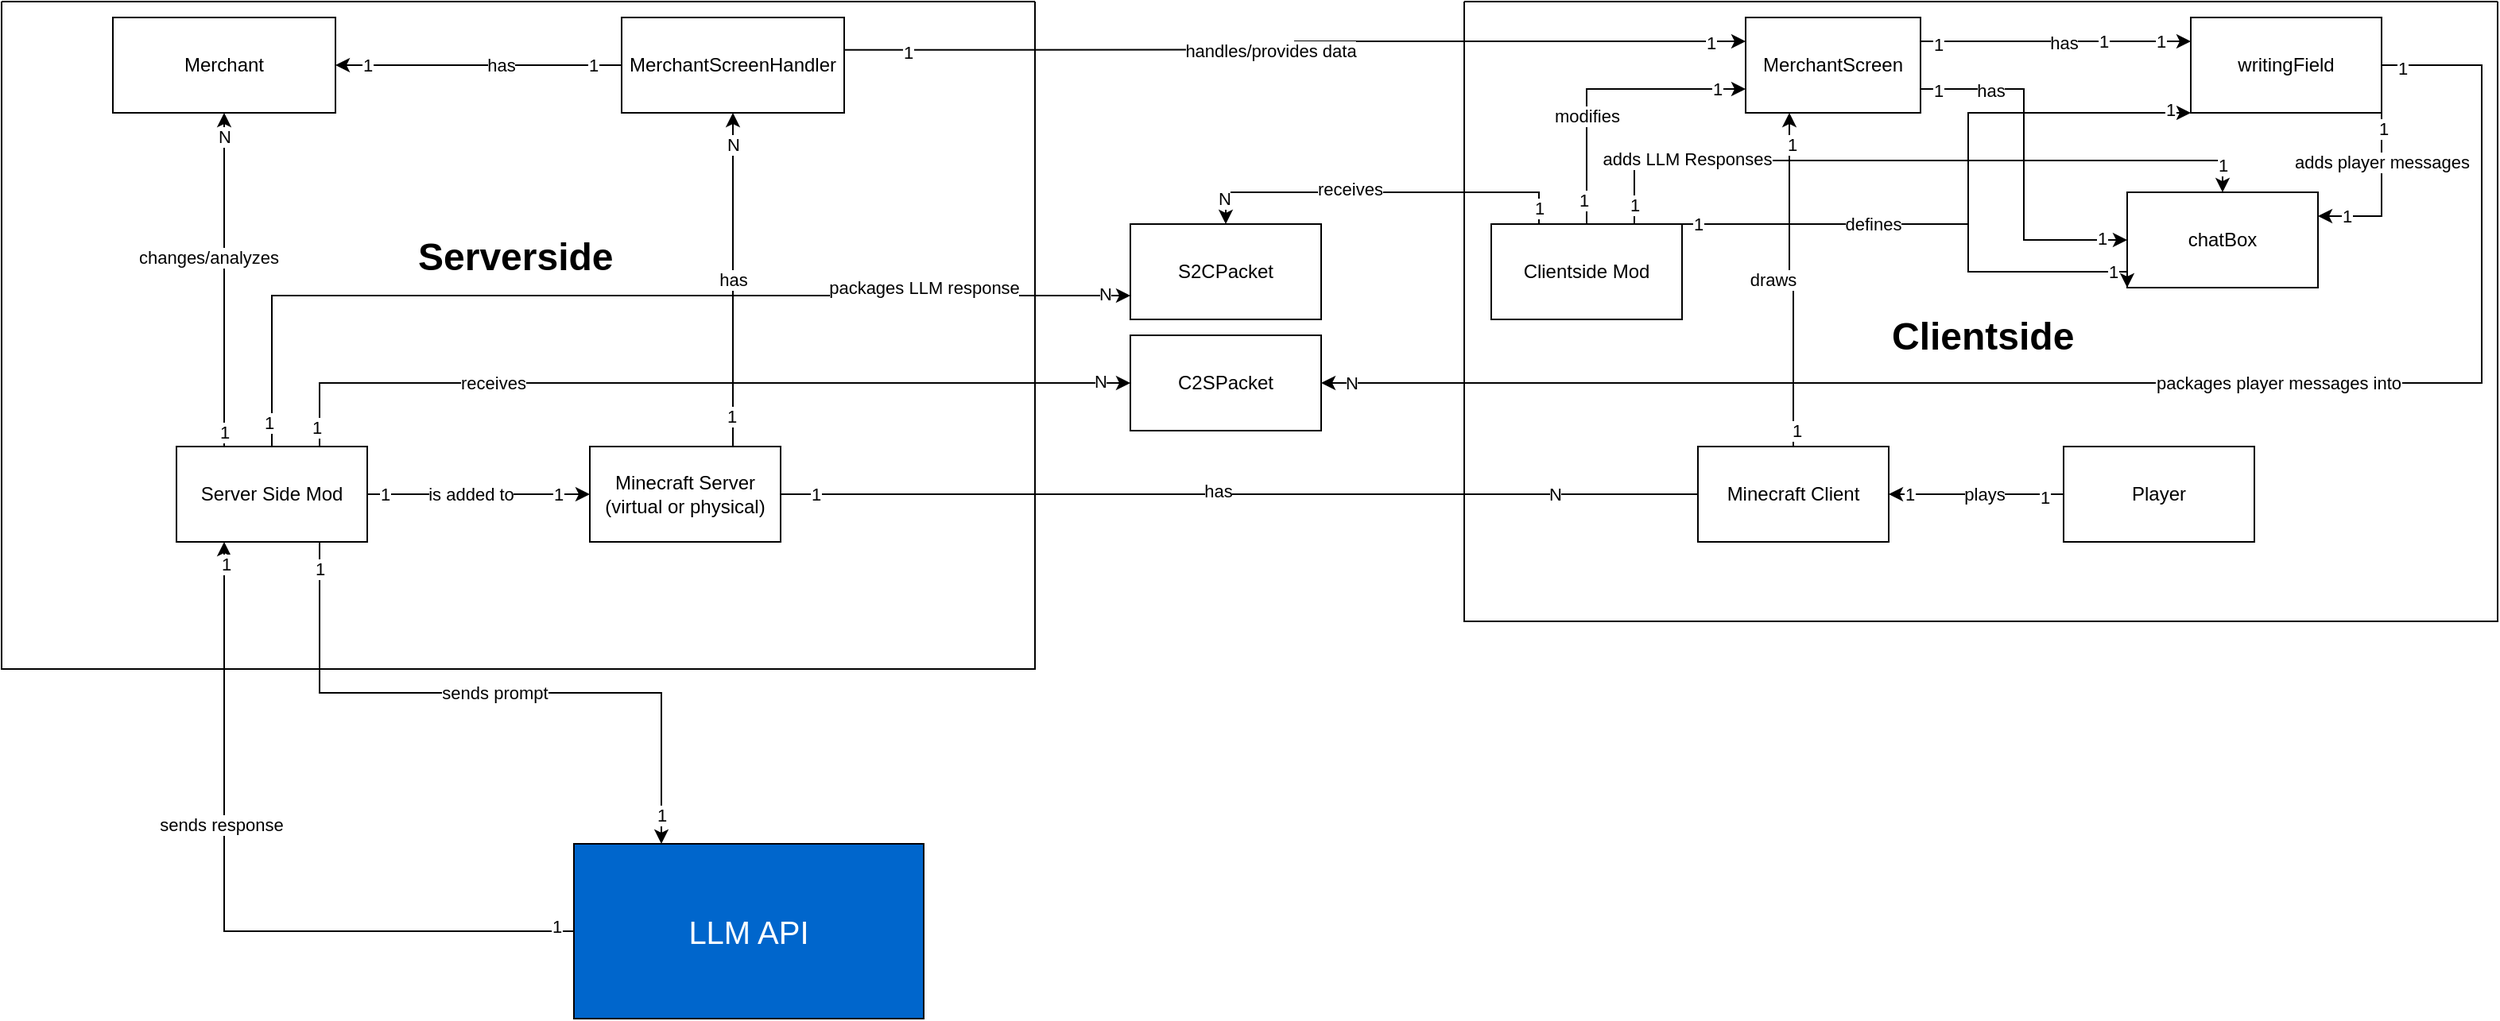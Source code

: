 <mxfile version="24.2.0" type="github">
  <diagram name="Seite-1" id="uA238WNkawi07ZD6kn4u">
    <mxGraphModel dx="1985" dy="853" grid="1" gridSize="10" guides="1" tooltips="1" connect="1" arrows="1" fold="1" page="1" pageScale="1" pageWidth="800" pageHeight="670" math="0" shadow="0">
      <root>
        <mxCell id="0" />
        <mxCell id="1" parent="0" />
        <mxCell id="3nlNBkMgBTsmlAE4Kx66-7" value="1" style="edgeStyle=orthogonalEdgeStyle;rounded=0;orthogonalLoop=1;jettySize=auto;html=1;exitX=1;exitY=0.5;exitDx=0;exitDy=0;entryX=0;entryY=0.5;entryDx=0;entryDy=0;endArrow=none;endFill=0;" edge="1" parent="1" source="3nlNBkMgBTsmlAE4Kx66-5" target="3nlNBkMgBTsmlAE4Kx66-6">
          <mxGeometry x="-0.923" relative="1" as="geometry">
            <mxPoint as="offset" />
          </mxGeometry>
        </mxCell>
        <mxCell id="3nlNBkMgBTsmlAE4Kx66-11" value="N" style="edgeLabel;html=1;align=center;verticalAlign=middle;resizable=0;points=[];" vertex="1" connectable="0" parent="3nlNBkMgBTsmlAE4Kx66-7">
          <mxGeometry x="0.418" relative="1" as="geometry">
            <mxPoint x="78" as="offset" />
          </mxGeometry>
        </mxCell>
        <mxCell id="3nlNBkMgBTsmlAE4Kx66-15" value="has" style="edgeLabel;html=1;align=center;verticalAlign=middle;resizable=0;points=[];" vertex="1" connectable="0" parent="3nlNBkMgBTsmlAE4Kx66-7">
          <mxGeometry x="-0.049" y="2" relative="1" as="geometry">
            <mxPoint as="offset" />
          </mxGeometry>
        </mxCell>
        <mxCell id="3nlNBkMgBTsmlAE4Kx66-42" style="edgeStyle=orthogonalEdgeStyle;rounded=0;orthogonalLoop=1;jettySize=auto;html=1;exitX=0.25;exitY=0;exitDx=0;exitDy=0;entryX=0.5;entryY=1;entryDx=0;entryDy=0;" edge="1" parent="1" source="3nlNBkMgBTsmlAE4Kx66-81" target="3nlNBkMgBTsmlAE4Kx66-21">
          <mxGeometry relative="1" as="geometry" />
        </mxCell>
        <mxCell id="3nlNBkMgBTsmlAE4Kx66-43" value="changes/analyzes" style="edgeLabel;html=1;align=center;verticalAlign=middle;resizable=0;points=[];" vertex="1" connectable="0" parent="3nlNBkMgBTsmlAE4Kx66-42">
          <mxGeometry x="-0.122" y="-2" relative="1" as="geometry">
            <mxPoint x="-12" y="-27" as="offset" />
          </mxGeometry>
        </mxCell>
        <mxCell id="3nlNBkMgBTsmlAE4Kx66-44" value="1" style="edgeLabel;html=1;align=center;verticalAlign=middle;resizable=0;points=[];" vertex="1" connectable="0" parent="3nlNBkMgBTsmlAE4Kx66-42">
          <mxGeometry x="-0.913" relative="1" as="geometry">
            <mxPoint as="offset" />
          </mxGeometry>
        </mxCell>
        <mxCell id="3nlNBkMgBTsmlAE4Kx66-55" value="N" style="edgeLabel;html=1;align=center;verticalAlign=middle;resizable=0;points=[];" vertex="1" connectable="0" parent="3nlNBkMgBTsmlAE4Kx66-42">
          <mxGeometry x="0.859" y="2" relative="1" as="geometry">
            <mxPoint x="2" as="offset" />
          </mxGeometry>
        </mxCell>
        <mxCell id="3nlNBkMgBTsmlAE4Kx66-5" value="Minecraft Server&lt;br&gt;(virtual or physical)" style="rounded=0;whiteSpace=wrap;html=1;" vertex="1" parent="1">
          <mxGeometry x="380" y="290" width="120" height="60" as="geometry" />
        </mxCell>
        <mxCell id="3nlNBkMgBTsmlAE4Kx66-6" value="Minecraft Client" style="rounded=0;whiteSpace=wrap;html=1;" vertex="1" parent="1">
          <mxGeometry x="1077" y="290" width="120" height="60" as="geometry" />
        </mxCell>
        <mxCell id="3nlNBkMgBTsmlAE4Kx66-17" style="edgeStyle=orthogonalEdgeStyle;rounded=0;orthogonalLoop=1;jettySize=auto;html=1;exitX=0.5;exitY=0;exitDx=0;exitDy=0;entryX=0.25;entryY=1;entryDx=0;entryDy=0;endArrow=classic;endFill=1;" edge="1" parent="1" source="3nlNBkMgBTsmlAE4Kx66-6" target="3nlNBkMgBTsmlAE4Kx66-14">
          <mxGeometry relative="1" as="geometry" />
        </mxCell>
        <mxCell id="3nlNBkMgBTsmlAE4Kx66-19" value="1" style="edgeLabel;html=1;align=center;verticalAlign=middle;resizable=0;points=[];" vertex="1" connectable="0" parent="3nlNBkMgBTsmlAE4Kx66-17">
          <mxGeometry x="-0.747" y="-1" relative="1" as="geometry">
            <mxPoint x="1" y="17" as="offset" />
          </mxGeometry>
        </mxCell>
        <mxCell id="3nlNBkMgBTsmlAE4Kx66-32" value="draws" style="edgeLabel;html=1;align=center;verticalAlign=middle;resizable=0;points=[];" vertex="1" connectable="0" parent="3nlNBkMgBTsmlAE4Kx66-17">
          <mxGeometry x="0.016" relative="1" as="geometry">
            <mxPoint x="-11" as="offset" />
          </mxGeometry>
        </mxCell>
        <mxCell id="3nlNBkMgBTsmlAE4Kx66-80" value="1" style="edgeLabel;html=1;align=center;verticalAlign=middle;resizable=0;points=[];" vertex="1" connectable="0" parent="3nlNBkMgBTsmlAE4Kx66-17">
          <mxGeometry x="0.859" y="-1" relative="1" as="geometry">
            <mxPoint y="5" as="offset" />
          </mxGeometry>
        </mxCell>
        <mxCell id="3nlNBkMgBTsmlAE4Kx66-68" style="edgeStyle=orthogonalEdgeStyle;rounded=0;orthogonalLoop=1;jettySize=auto;html=1;exitX=1;exitY=0.25;exitDx=0;exitDy=0;entryX=0;entryY=0.25;entryDx=0;entryDy=0;" edge="1" parent="1" source="3nlNBkMgBTsmlAE4Kx66-14" target="3nlNBkMgBTsmlAE4Kx66-65">
          <mxGeometry relative="1" as="geometry">
            <Array as="points">
              <mxPoint x="1377" y="35" />
              <mxPoint x="1377" y="35" />
            </Array>
          </mxGeometry>
        </mxCell>
        <mxCell id="3nlNBkMgBTsmlAE4Kx66-70" value="1" style="edgeLabel;html=1;align=center;verticalAlign=middle;resizable=0;points=[];" vertex="1" connectable="0" parent="3nlNBkMgBTsmlAE4Kx66-68">
          <mxGeometry x="-0.877" y="-2" relative="1" as="geometry">
            <mxPoint as="offset" />
          </mxGeometry>
        </mxCell>
        <mxCell id="3nlNBkMgBTsmlAE4Kx66-71" value="has" style="edgeLabel;html=1;align=center;verticalAlign=middle;resizable=0;points=[];" vertex="1" connectable="0" parent="3nlNBkMgBTsmlAE4Kx66-68">
          <mxGeometry x="-0.483" y="-1" relative="1" as="geometry">
            <mxPoint x="46" as="offset" />
          </mxGeometry>
        </mxCell>
        <mxCell id="3nlNBkMgBTsmlAE4Kx66-72" value="1" style="edgeLabel;html=1;align=center;verticalAlign=middle;resizable=0;points=[];" vertex="1" connectable="0" parent="3nlNBkMgBTsmlAE4Kx66-68">
          <mxGeometry x="0.843" relative="1" as="geometry">
            <mxPoint x="-6" as="offset" />
          </mxGeometry>
        </mxCell>
        <mxCell id="3nlNBkMgBTsmlAE4Kx66-69" style="edgeStyle=orthogonalEdgeStyle;rounded=0;orthogonalLoop=1;jettySize=auto;html=1;exitX=1;exitY=0.75;exitDx=0;exitDy=0;entryX=0;entryY=0.5;entryDx=0;entryDy=0;" edge="1" parent="1" source="3nlNBkMgBTsmlAE4Kx66-14" target="3nlNBkMgBTsmlAE4Kx66-66">
          <mxGeometry relative="1" as="geometry" />
        </mxCell>
        <mxCell id="3nlNBkMgBTsmlAE4Kx66-73" value="1" style="edgeLabel;html=1;align=center;verticalAlign=middle;resizable=0;points=[];" vertex="1" connectable="0" parent="3nlNBkMgBTsmlAE4Kx66-69">
          <mxGeometry x="-0.903" y="-1" relative="1" as="geometry">
            <mxPoint as="offset" />
          </mxGeometry>
        </mxCell>
        <mxCell id="3nlNBkMgBTsmlAE4Kx66-74" value="has" style="edgeLabel;html=1;align=center;verticalAlign=middle;resizable=0;points=[];" vertex="1" connectable="0" parent="3nlNBkMgBTsmlAE4Kx66-69">
          <mxGeometry x="-0.615" y="-1" relative="1" as="geometry">
            <mxPoint as="offset" />
          </mxGeometry>
        </mxCell>
        <mxCell id="3nlNBkMgBTsmlAE4Kx66-75" value="1" style="edgeLabel;html=1;align=center;verticalAlign=middle;resizable=0;points=[];" vertex="1" connectable="0" parent="3nlNBkMgBTsmlAE4Kx66-69">
          <mxGeometry x="0.854" y="1" relative="1" as="geometry">
            <mxPoint as="offset" />
          </mxGeometry>
        </mxCell>
        <mxCell id="3nlNBkMgBTsmlAE4Kx66-14" value="MerchantScreen" style="rounded=0;whiteSpace=wrap;html=1;" vertex="1" parent="1">
          <mxGeometry x="1107" y="20" width="110" height="60" as="geometry" />
        </mxCell>
        <mxCell id="3nlNBkMgBTsmlAE4Kx66-25" style="edgeStyle=orthogonalEdgeStyle;rounded=0;orthogonalLoop=1;jettySize=auto;html=1;exitX=0;exitY=0.5;exitDx=0;exitDy=0;entryX=1;entryY=0.5;entryDx=0;entryDy=0;endArrow=classic;endFill=1;" edge="1" parent="1" source="3nlNBkMgBTsmlAE4Kx66-20" target="3nlNBkMgBTsmlAE4Kx66-21">
          <mxGeometry relative="1" as="geometry">
            <Array as="points">
              <mxPoint x="470" y="50" />
            </Array>
          </mxGeometry>
        </mxCell>
        <mxCell id="3nlNBkMgBTsmlAE4Kx66-28" value="1" style="edgeLabel;html=1;align=center;verticalAlign=middle;resizable=0;points=[];" vertex="1" connectable="0" parent="3nlNBkMgBTsmlAE4Kx66-25">
          <mxGeometry x="-0.193" y="-1" relative="1" as="geometry">
            <mxPoint x="-29" y="1" as="offset" />
          </mxGeometry>
        </mxCell>
        <mxCell id="3nlNBkMgBTsmlAE4Kx66-29" value="1" style="edgeLabel;html=1;align=center;verticalAlign=middle;resizable=0;points=[];" vertex="1" connectable="0" parent="3nlNBkMgBTsmlAE4Kx66-25">
          <mxGeometry x="0.682" relative="1" as="geometry">
            <mxPoint x="-31" as="offset" />
          </mxGeometry>
        </mxCell>
        <mxCell id="3nlNBkMgBTsmlAE4Kx66-30" value="has" style="edgeLabel;html=1;align=center;verticalAlign=middle;resizable=0;points=[];" vertex="1" connectable="0" parent="3nlNBkMgBTsmlAE4Kx66-25">
          <mxGeometry x="0.018" relative="1" as="geometry">
            <mxPoint x="-53" as="offset" />
          </mxGeometry>
        </mxCell>
        <mxCell id="3nlNBkMgBTsmlAE4Kx66-35" style="edgeStyle=orthogonalEdgeStyle;rounded=0;orthogonalLoop=1;jettySize=auto;html=1;exitX=0.75;exitY=0;exitDx=0;exitDy=0;entryX=0.5;entryY=1;entryDx=0;entryDy=0;endArrow=classic;endFill=1;" edge="1" parent="1" source="3nlNBkMgBTsmlAE4Kx66-5" target="3nlNBkMgBTsmlAE4Kx66-20">
          <mxGeometry relative="1" as="geometry" />
        </mxCell>
        <mxCell id="3nlNBkMgBTsmlAE4Kx66-37" value="N" style="edgeLabel;html=1;align=center;verticalAlign=middle;resizable=0;points=[];" vertex="1" connectable="0" parent="3nlNBkMgBTsmlAE4Kx66-35">
          <mxGeometry x="-0.944" y="-1" relative="1" as="geometry">
            <mxPoint x="-1" y="-184" as="offset" />
          </mxGeometry>
        </mxCell>
        <mxCell id="3nlNBkMgBTsmlAE4Kx66-41" value="has" style="edgeLabel;html=1;align=center;verticalAlign=middle;resizable=0;points=[];" vertex="1" connectable="0" parent="3nlNBkMgBTsmlAE4Kx66-35">
          <mxGeometry x="0.003" relative="1" as="geometry">
            <mxPoint as="offset" />
          </mxGeometry>
        </mxCell>
        <mxCell id="3nlNBkMgBTsmlAE4Kx66-77" value="1" style="edgeLabel;html=1;align=center;verticalAlign=middle;resizable=0;points=[];" vertex="1" connectable="0" parent="3nlNBkMgBTsmlAE4Kx66-35">
          <mxGeometry x="-0.819" y="1" relative="1" as="geometry">
            <mxPoint as="offset" />
          </mxGeometry>
        </mxCell>
        <mxCell id="3nlNBkMgBTsmlAE4Kx66-45" style="edgeStyle=orthogonalEdgeStyle;rounded=0;orthogonalLoop=1;jettySize=auto;html=1;exitX=1;exitY=0.339;exitDx=0;exitDy=0;exitPerimeter=0;entryX=0;entryY=0.25;entryDx=0;entryDy=0;" edge="1" parent="1" source="3nlNBkMgBTsmlAE4Kx66-20" target="3nlNBkMgBTsmlAE4Kx66-14">
          <mxGeometry relative="1" as="geometry">
            <mxPoint x="650" y="40" as="sourcePoint" />
            <mxPoint x="830" y="40" as="targetPoint" />
            <Array as="points" />
          </mxGeometry>
        </mxCell>
        <mxCell id="3nlNBkMgBTsmlAE4Kx66-46" value="handles/provides data" style="edgeLabel;html=1;align=center;verticalAlign=middle;resizable=0;points=[];" vertex="1" connectable="0" parent="3nlNBkMgBTsmlAE4Kx66-45">
          <mxGeometry x="-0.08" relative="1" as="geometry">
            <mxPoint x="4" as="offset" />
          </mxGeometry>
        </mxCell>
        <mxCell id="3nlNBkMgBTsmlAE4Kx66-47" value="1" style="edgeLabel;html=1;align=center;verticalAlign=middle;resizable=0;points=[];" vertex="1" connectable="0" parent="3nlNBkMgBTsmlAE4Kx66-45">
          <mxGeometry x="-0.892" y="-1" relative="1" as="geometry">
            <mxPoint x="9" as="offset" />
          </mxGeometry>
        </mxCell>
        <mxCell id="3nlNBkMgBTsmlAE4Kx66-48" value="1" style="edgeLabel;html=1;align=center;verticalAlign=middle;resizable=0;points=[];" vertex="1" connectable="0" parent="3nlNBkMgBTsmlAE4Kx66-45">
          <mxGeometry x="0.817" y="1" relative="1" as="geometry">
            <mxPoint x="277" y="1" as="offset" />
          </mxGeometry>
        </mxCell>
        <mxCell id="3nlNBkMgBTsmlAE4Kx66-118" value="1" style="edgeLabel;html=1;align=center;verticalAlign=middle;resizable=0;points=[];" vertex="1" connectable="0" parent="3nlNBkMgBTsmlAE4Kx66-45">
          <mxGeometry x="0.923" y="-1" relative="1" as="geometry">
            <mxPoint as="offset" />
          </mxGeometry>
        </mxCell>
        <mxCell id="3nlNBkMgBTsmlAE4Kx66-20" value="MerchantScreenHandler" style="rounded=0;whiteSpace=wrap;html=1;" vertex="1" parent="1">
          <mxGeometry x="400" y="20" width="140" height="60" as="geometry" />
        </mxCell>
        <mxCell id="3nlNBkMgBTsmlAE4Kx66-21" value="Merchant" style="rounded=0;whiteSpace=wrap;html=1;" vertex="1" parent="1">
          <mxGeometry x="80" y="20" width="140" height="60" as="geometry" />
        </mxCell>
        <mxCell id="3nlNBkMgBTsmlAE4Kx66-139" style="edgeStyle=orthogonalEdgeStyle;rounded=0;orthogonalLoop=1;jettySize=auto;html=1;exitX=0;exitY=0.5;exitDx=0;exitDy=0;entryX=0.25;entryY=1;entryDx=0;entryDy=0;" edge="1" parent="1" source="3nlNBkMgBTsmlAE4Kx66-53" target="3nlNBkMgBTsmlAE4Kx66-81">
          <mxGeometry relative="1" as="geometry" />
        </mxCell>
        <mxCell id="3nlNBkMgBTsmlAE4Kx66-140" value="1" style="edgeLabel;html=1;align=center;verticalAlign=middle;resizable=0;points=[];" vertex="1" connectable="0" parent="3nlNBkMgBTsmlAE4Kx66-139">
          <mxGeometry x="-0.952" y="-3" relative="1" as="geometry">
            <mxPoint as="offset" />
          </mxGeometry>
        </mxCell>
        <mxCell id="3nlNBkMgBTsmlAE4Kx66-141" value="1" style="edgeLabel;html=1;align=center;verticalAlign=middle;resizable=0;points=[];" vertex="1" connectable="0" parent="3nlNBkMgBTsmlAE4Kx66-139">
          <mxGeometry x="0.941" y="-1" relative="1" as="geometry">
            <mxPoint as="offset" />
          </mxGeometry>
        </mxCell>
        <mxCell id="3nlNBkMgBTsmlAE4Kx66-142" value="sends response" style="edgeLabel;html=1;align=center;verticalAlign=middle;resizable=0;points=[];" vertex="1" connectable="0" parent="3nlNBkMgBTsmlAE4Kx66-139">
          <mxGeometry x="0.234" y="2" relative="1" as="geometry">
            <mxPoint as="offset" />
          </mxGeometry>
        </mxCell>
        <mxCell id="3nlNBkMgBTsmlAE4Kx66-53" value="&lt;font color=&quot;#ffffff&quot;&gt;LLM API&lt;/font&gt;" style="rounded=0;whiteSpace=wrap;html=1;fontSize=20;labelBackgroundColor=none;fillColor=#0066CC;" vertex="1" parent="1">
          <mxGeometry x="370" y="540" width="220" height="110" as="geometry" />
        </mxCell>
        <mxCell id="3nlNBkMgBTsmlAE4Kx66-113" style="edgeStyle=orthogonalEdgeStyle;rounded=0;orthogonalLoop=1;jettySize=auto;html=1;exitX=1;exitY=1;exitDx=0;exitDy=0;entryX=1;entryY=0.25;entryDx=0;entryDy=0;" edge="1" parent="1" source="3nlNBkMgBTsmlAE4Kx66-65" target="3nlNBkMgBTsmlAE4Kx66-66">
          <mxGeometry relative="1" as="geometry" />
        </mxCell>
        <mxCell id="3nlNBkMgBTsmlAE4Kx66-114" value="adds player messages" style="edgeLabel;html=1;align=center;verticalAlign=middle;resizable=0;points=[];" vertex="1" connectable="0" parent="3nlNBkMgBTsmlAE4Kx66-113">
          <mxGeometry x="-0.718" relative="1" as="geometry">
            <mxPoint y="16" as="offset" />
          </mxGeometry>
        </mxCell>
        <mxCell id="3nlNBkMgBTsmlAE4Kx66-115" value="1" style="edgeLabel;html=1;align=center;verticalAlign=middle;resizable=0;points=[];" vertex="1" connectable="0" parent="3nlNBkMgBTsmlAE4Kx66-113">
          <mxGeometry x="-0.81" y="1" relative="1" as="geometry">
            <mxPoint as="offset" />
          </mxGeometry>
        </mxCell>
        <mxCell id="3nlNBkMgBTsmlAE4Kx66-116" value="1" style="edgeLabel;html=1;align=center;verticalAlign=middle;resizable=0;points=[];" vertex="1" connectable="0" parent="3nlNBkMgBTsmlAE4Kx66-113">
          <mxGeometry x="0.658" relative="1" as="geometry">
            <mxPoint as="offset" />
          </mxGeometry>
        </mxCell>
        <mxCell id="3nlNBkMgBTsmlAE4Kx66-127" style="edgeStyle=orthogonalEdgeStyle;rounded=0;orthogonalLoop=1;jettySize=auto;html=1;exitX=1;exitY=0.5;exitDx=0;exitDy=0;entryX=1;entryY=0.5;entryDx=0;entryDy=0;" edge="1" parent="1" source="3nlNBkMgBTsmlAE4Kx66-65" target="3nlNBkMgBTsmlAE4Kx66-124">
          <mxGeometry relative="1" as="geometry">
            <Array as="points">
              <mxPoint x="1570" y="50" />
              <mxPoint x="1570" y="250" />
            </Array>
          </mxGeometry>
        </mxCell>
        <mxCell id="3nlNBkMgBTsmlAE4Kx66-128" value="1" style="edgeLabel;html=1;align=center;verticalAlign=middle;resizable=0;points=[];" vertex="1" connectable="0" parent="3nlNBkMgBTsmlAE4Kx66-127">
          <mxGeometry x="-0.974" y="-2" relative="1" as="geometry">
            <mxPoint as="offset" />
          </mxGeometry>
        </mxCell>
        <mxCell id="3nlNBkMgBTsmlAE4Kx66-129" value="N" style="edgeLabel;html=1;align=center;verticalAlign=middle;resizable=0;points=[];" vertex="1" connectable="0" parent="3nlNBkMgBTsmlAE4Kx66-127">
          <mxGeometry x="0.963" relative="1" as="geometry">
            <mxPoint as="offset" />
          </mxGeometry>
        </mxCell>
        <mxCell id="3nlNBkMgBTsmlAE4Kx66-130" value="packages player messages into" style="edgeLabel;html=1;align=center;verticalAlign=middle;resizable=0;points=[];" vertex="1" connectable="0" parent="3nlNBkMgBTsmlAE4Kx66-127">
          <mxGeometry x="-0.211" relative="1" as="geometry">
            <mxPoint as="offset" />
          </mxGeometry>
        </mxCell>
        <mxCell id="3nlNBkMgBTsmlAE4Kx66-65" value="writingField" style="rounded=0;whiteSpace=wrap;html=1;" vertex="1" parent="1">
          <mxGeometry x="1387" y="20" width="120" height="60" as="geometry" />
        </mxCell>
        <mxCell id="3nlNBkMgBTsmlAE4Kx66-66" value="chatBox" style="rounded=0;whiteSpace=wrap;html=1;" vertex="1" parent="1">
          <mxGeometry x="1347" y="130" width="120" height="60" as="geometry" />
        </mxCell>
        <mxCell id="3nlNBkMgBTsmlAE4Kx66-109" style="edgeStyle=orthogonalEdgeStyle;rounded=0;orthogonalLoop=1;jettySize=auto;html=1;exitX=1;exitY=0.5;exitDx=0;exitDy=0;entryX=0;entryY=0.5;entryDx=0;entryDy=0;" edge="1" parent="1" source="3nlNBkMgBTsmlAE4Kx66-81" target="3nlNBkMgBTsmlAE4Kx66-5">
          <mxGeometry relative="1" as="geometry" />
        </mxCell>
        <mxCell id="3nlNBkMgBTsmlAE4Kx66-110" value="is added to" style="edgeLabel;html=1;align=center;verticalAlign=middle;resizable=0;points=[];" vertex="1" connectable="0" parent="3nlNBkMgBTsmlAE4Kx66-109">
          <mxGeometry x="-0.069" relative="1" as="geometry">
            <mxPoint as="offset" />
          </mxGeometry>
        </mxCell>
        <mxCell id="3nlNBkMgBTsmlAE4Kx66-111" value="1" style="edgeLabel;html=1;align=center;verticalAlign=middle;resizable=0;points=[];" vertex="1" connectable="0" parent="3nlNBkMgBTsmlAE4Kx66-109">
          <mxGeometry x="-0.846" relative="1" as="geometry">
            <mxPoint as="offset" />
          </mxGeometry>
        </mxCell>
        <mxCell id="3nlNBkMgBTsmlAE4Kx66-112" value="1" style="edgeLabel;html=1;align=center;verticalAlign=middle;resizable=0;points=[];" vertex="1" connectable="0" parent="3nlNBkMgBTsmlAE4Kx66-109">
          <mxGeometry x="0.777" relative="1" as="geometry">
            <mxPoint x="-5" as="offset" />
          </mxGeometry>
        </mxCell>
        <mxCell id="3nlNBkMgBTsmlAE4Kx66-131" style="edgeStyle=orthogonalEdgeStyle;rounded=0;orthogonalLoop=1;jettySize=auto;html=1;exitX=0.75;exitY=0;exitDx=0;exitDy=0;entryX=0;entryY=0.5;entryDx=0;entryDy=0;" edge="1" parent="1" source="3nlNBkMgBTsmlAE4Kx66-81" target="3nlNBkMgBTsmlAE4Kx66-124">
          <mxGeometry relative="1" as="geometry" />
        </mxCell>
        <mxCell id="3nlNBkMgBTsmlAE4Kx66-132" value="1" style="edgeLabel;html=1;align=center;verticalAlign=middle;resizable=0;points=[];" vertex="1" connectable="0" parent="3nlNBkMgBTsmlAE4Kx66-131">
          <mxGeometry x="-0.956" y="2" relative="1" as="geometry">
            <mxPoint as="offset" />
          </mxGeometry>
        </mxCell>
        <mxCell id="3nlNBkMgBTsmlAE4Kx66-133" value="N" style="edgeLabel;html=1;align=center;verticalAlign=middle;resizable=0;points=[];" vertex="1" connectable="0" parent="3nlNBkMgBTsmlAE4Kx66-131">
          <mxGeometry x="0.93" y="1" relative="1" as="geometry">
            <mxPoint as="offset" />
          </mxGeometry>
        </mxCell>
        <mxCell id="3nlNBkMgBTsmlAE4Kx66-134" value="receives" style="edgeLabel;html=1;align=center;verticalAlign=middle;resizable=0;points=[];" vertex="1" connectable="0" parent="3nlNBkMgBTsmlAE4Kx66-131">
          <mxGeometry x="-0.459" relative="1" as="geometry">
            <mxPoint as="offset" />
          </mxGeometry>
        </mxCell>
        <mxCell id="3nlNBkMgBTsmlAE4Kx66-135" style="edgeStyle=orthogonalEdgeStyle;rounded=0;orthogonalLoop=1;jettySize=auto;html=1;exitX=0.75;exitY=1;exitDx=0;exitDy=0;entryX=0.25;entryY=0;entryDx=0;entryDy=0;" edge="1" parent="1" source="3nlNBkMgBTsmlAE4Kx66-81" target="3nlNBkMgBTsmlAE4Kx66-53">
          <mxGeometry relative="1" as="geometry" />
        </mxCell>
        <mxCell id="3nlNBkMgBTsmlAE4Kx66-136" value="1" style="edgeLabel;html=1;align=center;verticalAlign=middle;resizable=0;points=[];" vertex="1" connectable="0" parent="3nlNBkMgBTsmlAE4Kx66-135">
          <mxGeometry x="-0.931" y="1" relative="1" as="geometry">
            <mxPoint x="-1" y="3" as="offset" />
          </mxGeometry>
        </mxCell>
        <mxCell id="3nlNBkMgBTsmlAE4Kx66-137" value="1" style="edgeLabel;html=1;align=center;verticalAlign=middle;resizable=0;points=[];" vertex="1" connectable="0" parent="3nlNBkMgBTsmlAE4Kx66-135">
          <mxGeometry x="0.91" relative="1" as="geometry">
            <mxPoint as="offset" />
          </mxGeometry>
        </mxCell>
        <mxCell id="3nlNBkMgBTsmlAE4Kx66-138" value="sends prompt" style="edgeLabel;html=1;align=center;verticalAlign=middle;resizable=0;points=[];" vertex="1" connectable="0" parent="3nlNBkMgBTsmlAE4Kx66-135">
          <mxGeometry x="0.01" relative="1" as="geometry">
            <mxPoint as="offset" />
          </mxGeometry>
        </mxCell>
        <mxCell id="3nlNBkMgBTsmlAE4Kx66-143" style="edgeStyle=orthogonalEdgeStyle;rounded=0;orthogonalLoop=1;jettySize=auto;html=1;exitX=0.5;exitY=0;exitDx=0;exitDy=0;entryX=0;entryY=0.75;entryDx=0;entryDy=0;" edge="1" parent="1" source="3nlNBkMgBTsmlAE4Kx66-81" target="3nlNBkMgBTsmlAE4Kx66-125">
          <mxGeometry relative="1" as="geometry" />
        </mxCell>
        <mxCell id="3nlNBkMgBTsmlAE4Kx66-145" value="1" style="edgeLabel;html=1;align=center;verticalAlign=middle;resizable=0;points=[];" vertex="1" connectable="0" parent="3nlNBkMgBTsmlAE4Kx66-143">
          <mxGeometry x="-0.951" y="2" relative="1" as="geometry">
            <mxPoint as="offset" />
          </mxGeometry>
        </mxCell>
        <mxCell id="3nlNBkMgBTsmlAE4Kx66-146" value="N" style="edgeLabel;html=1;align=center;verticalAlign=middle;resizable=0;points=[];" vertex="1" connectable="0" parent="3nlNBkMgBTsmlAE4Kx66-143">
          <mxGeometry x="0.948" y="1" relative="1" as="geometry">
            <mxPoint as="offset" />
          </mxGeometry>
        </mxCell>
        <mxCell id="3nlNBkMgBTsmlAE4Kx66-147" value="packages LLM response" style="edgeLabel;html=1;align=center;verticalAlign=middle;resizable=0;points=[];" vertex="1" connectable="0" parent="3nlNBkMgBTsmlAE4Kx66-143">
          <mxGeometry x="-0.798" y="-1" relative="1" as="geometry">
            <mxPoint x="409" y="-36" as="offset" />
          </mxGeometry>
        </mxCell>
        <mxCell id="3nlNBkMgBTsmlAE4Kx66-87" style="edgeStyle=orthogonalEdgeStyle;rounded=0;orthogonalLoop=1;jettySize=auto;html=1;exitX=0;exitY=0.5;exitDx=0;exitDy=0;entryX=1;entryY=0.5;entryDx=0;entryDy=0;" edge="1" parent="1" source="3nlNBkMgBTsmlAE4Kx66-86" target="3nlNBkMgBTsmlAE4Kx66-6">
          <mxGeometry relative="1" as="geometry" />
        </mxCell>
        <mxCell id="3nlNBkMgBTsmlAE4Kx66-88" value="plays" style="edgeLabel;html=1;align=center;verticalAlign=middle;resizable=0;points=[];" vertex="1" connectable="0" parent="3nlNBkMgBTsmlAE4Kx66-87">
          <mxGeometry x="0.142" relative="1" as="geometry">
            <mxPoint x="13" as="offset" />
          </mxGeometry>
        </mxCell>
        <mxCell id="3nlNBkMgBTsmlAE4Kx66-89" value="1" style="edgeLabel;html=1;align=center;verticalAlign=middle;resizable=0;points=[];" vertex="1" connectable="0" parent="3nlNBkMgBTsmlAE4Kx66-87">
          <mxGeometry x="0.764" relative="1" as="geometry">
            <mxPoint as="offset" />
          </mxGeometry>
        </mxCell>
        <mxCell id="3nlNBkMgBTsmlAE4Kx66-90" value="1" style="edgeLabel;html=1;align=center;verticalAlign=middle;resizable=0;points=[];" vertex="1" connectable="0" parent="3nlNBkMgBTsmlAE4Kx66-87">
          <mxGeometry x="-0.782" y="2" relative="1" as="geometry">
            <mxPoint as="offset" />
          </mxGeometry>
        </mxCell>
        <mxCell id="3nlNBkMgBTsmlAE4Kx66-86" value="Player" style="rounded=0;whiteSpace=wrap;html=1;" vertex="1" parent="1">
          <mxGeometry x="1307" y="290" width="120" height="60" as="geometry" />
        </mxCell>
        <mxCell id="3nlNBkMgBTsmlAE4Kx66-99" style="edgeStyle=orthogonalEdgeStyle;rounded=0;orthogonalLoop=1;jettySize=auto;html=1;exitX=0.5;exitY=0;exitDx=0;exitDy=0;entryX=0;entryY=0.75;entryDx=0;entryDy=0;" edge="1" parent="1" source="3nlNBkMgBTsmlAE4Kx66-98" target="3nlNBkMgBTsmlAE4Kx66-14">
          <mxGeometry relative="1" as="geometry" />
        </mxCell>
        <mxCell id="3nlNBkMgBTsmlAE4Kx66-100" value="modifies" style="edgeLabel;html=1;align=center;verticalAlign=middle;resizable=0;points=[];" vertex="1" connectable="0" parent="3nlNBkMgBTsmlAE4Kx66-99">
          <mxGeometry x="-0.261" relative="1" as="geometry">
            <mxPoint as="offset" />
          </mxGeometry>
        </mxCell>
        <mxCell id="3nlNBkMgBTsmlAE4Kx66-101" value="1" style="edgeLabel;html=1;align=center;verticalAlign=middle;resizable=0;points=[];" vertex="1" connectable="0" parent="3nlNBkMgBTsmlAE4Kx66-99">
          <mxGeometry x="-0.838" y="2" relative="1" as="geometry">
            <mxPoint as="offset" />
          </mxGeometry>
        </mxCell>
        <mxCell id="3nlNBkMgBTsmlAE4Kx66-102" value="1" style="edgeLabel;html=1;align=center;verticalAlign=middle;resizable=0;points=[];" vertex="1" connectable="0" parent="3nlNBkMgBTsmlAE4Kx66-99">
          <mxGeometry x="0.807" relative="1" as="geometry">
            <mxPoint as="offset" />
          </mxGeometry>
        </mxCell>
        <mxCell id="3nlNBkMgBTsmlAE4Kx66-103" style="edgeStyle=orthogonalEdgeStyle;rounded=0;orthogonalLoop=1;jettySize=auto;html=1;exitX=1;exitY=0;exitDx=0;exitDy=0;entryX=0;entryY=1;entryDx=0;entryDy=0;" edge="1" parent="1" source="3nlNBkMgBTsmlAE4Kx66-98" target="3nlNBkMgBTsmlAE4Kx66-66">
          <mxGeometry relative="1" as="geometry">
            <Array as="points">
              <mxPoint x="1247" y="150" />
              <mxPoint x="1247" y="180" />
              <mxPoint x="1347" y="180" />
            </Array>
          </mxGeometry>
        </mxCell>
        <mxCell id="3nlNBkMgBTsmlAE4Kx66-104" value="defines" style="edgeLabel;html=1;align=center;verticalAlign=middle;resizable=0;points=[];" vertex="1" connectable="0" parent="3nlNBkMgBTsmlAE4Kx66-103">
          <mxGeometry x="-0.006" y="-1" relative="1" as="geometry">
            <mxPoint x="-39" y="-1" as="offset" />
          </mxGeometry>
        </mxCell>
        <mxCell id="3nlNBkMgBTsmlAE4Kx66-105" value="1" style="edgeLabel;html=1;align=center;verticalAlign=middle;resizable=0;points=[];" vertex="1" connectable="0" parent="3nlNBkMgBTsmlAE4Kx66-103">
          <mxGeometry x="-0.941" relative="1" as="geometry">
            <mxPoint as="offset" />
          </mxGeometry>
        </mxCell>
        <mxCell id="3nlNBkMgBTsmlAE4Kx66-106" value="1" style="edgeLabel;html=1;align=center;verticalAlign=middle;resizable=0;points=[];" vertex="1" connectable="0" parent="3nlNBkMgBTsmlAE4Kx66-103">
          <mxGeometry x="0.881" relative="1" as="geometry">
            <mxPoint as="offset" />
          </mxGeometry>
        </mxCell>
        <mxCell id="3nlNBkMgBTsmlAE4Kx66-107" style="edgeStyle=orthogonalEdgeStyle;rounded=0;orthogonalLoop=1;jettySize=auto;html=1;entryX=0;entryY=1;entryDx=0;entryDy=0;" edge="1" parent="1" target="3nlNBkMgBTsmlAE4Kx66-65">
          <mxGeometry relative="1" as="geometry">
            <mxPoint x="1207" y="150" as="sourcePoint" />
            <Array as="points">
              <mxPoint x="1247" y="150" />
              <mxPoint x="1247" y="80" />
            </Array>
          </mxGeometry>
        </mxCell>
        <mxCell id="3nlNBkMgBTsmlAE4Kx66-108" value="1" style="edgeLabel;html=1;align=center;verticalAlign=middle;resizable=0;points=[];" vertex="1" connectable="0" parent="3nlNBkMgBTsmlAE4Kx66-107">
          <mxGeometry x="0.897" y="2" relative="1" as="geometry">
            <mxPoint as="offset" />
          </mxGeometry>
        </mxCell>
        <mxCell id="3nlNBkMgBTsmlAE4Kx66-153" style="edgeStyle=orthogonalEdgeStyle;rounded=0;orthogonalLoop=1;jettySize=auto;html=1;exitX=0.25;exitY=0;exitDx=0;exitDy=0;entryX=0.5;entryY=0;entryDx=0;entryDy=0;" edge="1" parent="1" source="3nlNBkMgBTsmlAE4Kx66-98" target="3nlNBkMgBTsmlAE4Kx66-125">
          <mxGeometry relative="1" as="geometry" />
        </mxCell>
        <mxCell id="3nlNBkMgBTsmlAE4Kx66-154" value="1" style="edgeLabel;html=1;align=center;verticalAlign=middle;resizable=0;points=[];" vertex="1" connectable="0" parent="3nlNBkMgBTsmlAE4Kx66-153">
          <mxGeometry x="-0.915" relative="1" as="geometry">
            <mxPoint as="offset" />
          </mxGeometry>
        </mxCell>
        <mxCell id="3nlNBkMgBTsmlAE4Kx66-155" value="N" style="edgeLabel;html=1;align=center;verticalAlign=middle;resizable=0;points=[];" vertex="1" connectable="0" parent="3nlNBkMgBTsmlAE4Kx66-153">
          <mxGeometry x="0.864" y="-1" relative="1" as="geometry">
            <mxPoint as="offset" />
          </mxGeometry>
        </mxCell>
        <mxCell id="3nlNBkMgBTsmlAE4Kx66-156" value="receives" style="edgeLabel;html=1;align=center;verticalAlign=middle;resizable=0;points=[];" vertex="1" connectable="0" parent="3nlNBkMgBTsmlAE4Kx66-153">
          <mxGeometry x="0.171" y="-2" relative="1" as="geometry">
            <mxPoint as="offset" />
          </mxGeometry>
        </mxCell>
        <mxCell id="3nlNBkMgBTsmlAE4Kx66-157" style="edgeStyle=orthogonalEdgeStyle;rounded=0;orthogonalLoop=1;jettySize=auto;html=1;exitX=0.75;exitY=0;exitDx=0;exitDy=0;entryX=0.5;entryY=0;entryDx=0;entryDy=0;" edge="1" parent="1" source="3nlNBkMgBTsmlAE4Kx66-98" target="3nlNBkMgBTsmlAE4Kx66-66">
          <mxGeometry relative="1" as="geometry" />
        </mxCell>
        <mxCell id="3nlNBkMgBTsmlAE4Kx66-158" value="1" style="edgeLabel;html=1;align=center;verticalAlign=middle;resizable=0;points=[];" vertex="1" connectable="0" parent="3nlNBkMgBTsmlAE4Kx66-157">
          <mxGeometry x="-0.945" relative="1" as="geometry">
            <mxPoint as="offset" />
          </mxGeometry>
        </mxCell>
        <mxCell id="3nlNBkMgBTsmlAE4Kx66-159" value="1" style="edgeLabel;html=1;align=center;verticalAlign=middle;resizable=0;points=[];" vertex="1" connectable="0" parent="3nlNBkMgBTsmlAE4Kx66-157">
          <mxGeometry x="0.921" relative="1" as="geometry">
            <mxPoint as="offset" />
          </mxGeometry>
        </mxCell>
        <mxCell id="3nlNBkMgBTsmlAE4Kx66-160" value="adds LLM Responses" style="edgeLabel;html=1;align=center;verticalAlign=middle;resizable=0;points=[];" vertex="1" connectable="0" parent="3nlNBkMgBTsmlAE4Kx66-157">
          <mxGeometry x="-0.293" y="1" relative="1" as="geometry">
            <mxPoint x="-79" as="offset" />
          </mxGeometry>
        </mxCell>
        <mxCell id="3nlNBkMgBTsmlAE4Kx66-98" value="Clientside Mod" style="rounded=0;whiteSpace=wrap;html=1;" vertex="1" parent="1">
          <mxGeometry x="947" y="150" width="120" height="60" as="geometry" />
        </mxCell>
        <mxCell id="3nlNBkMgBTsmlAE4Kx66-120" value="" style="swimlane;startSize=0;" vertex="1" parent="1">
          <mxGeometry x="10" y="10" width="650" height="420" as="geometry" />
        </mxCell>
        <mxCell id="3nlNBkMgBTsmlAE4Kx66-121" value="&lt;h1 style=&quot;margin-top: 0px;&quot;&gt;Serverside&lt;/h1&gt;" style="text;html=1;whiteSpace=wrap;overflow=hidden;rounded=0;" vertex="1" parent="3nlNBkMgBTsmlAE4Kx66-120">
          <mxGeometry x="260" y="140" width="130" height="40" as="geometry" />
        </mxCell>
        <mxCell id="3nlNBkMgBTsmlAE4Kx66-81" value="Server Side Mod" style="rounded=0;whiteSpace=wrap;html=1;" vertex="1" parent="3nlNBkMgBTsmlAE4Kx66-120">
          <mxGeometry x="110" y="280" width="120" height="60" as="geometry" />
        </mxCell>
        <mxCell id="3nlNBkMgBTsmlAE4Kx66-122" value="" style="swimlane;startSize=0;" vertex="1" parent="1">
          <mxGeometry x="930" y="10" width="650" height="390" as="geometry">
            <mxRectangle x="950" y="10" width="50" height="40" as="alternateBounds" />
          </mxGeometry>
        </mxCell>
        <mxCell id="3nlNBkMgBTsmlAE4Kx66-123" value="&lt;h1 style=&quot;margin-top: 0px;&quot;&gt;Clientside&lt;/h1&gt;" style="text;html=1;whiteSpace=wrap;overflow=hidden;rounded=0;" vertex="1" parent="3nlNBkMgBTsmlAE4Kx66-122">
          <mxGeometry x="267" y="190" width="130" height="40" as="geometry" />
        </mxCell>
        <mxCell id="3nlNBkMgBTsmlAE4Kx66-124" value="C2SPacket" style="rounded=0;whiteSpace=wrap;html=1;" vertex="1" parent="1">
          <mxGeometry x="720" y="220" width="120" height="60" as="geometry" />
        </mxCell>
        <mxCell id="3nlNBkMgBTsmlAE4Kx66-125" value="S2CPacket" style="rounded=0;whiteSpace=wrap;html=1;" vertex="1" parent="1">
          <mxGeometry x="720" y="150" width="120" height="60" as="geometry" />
        </mxCell>
      </root>
    </mxGraphModel>
  </diagram>
</mxfile>
